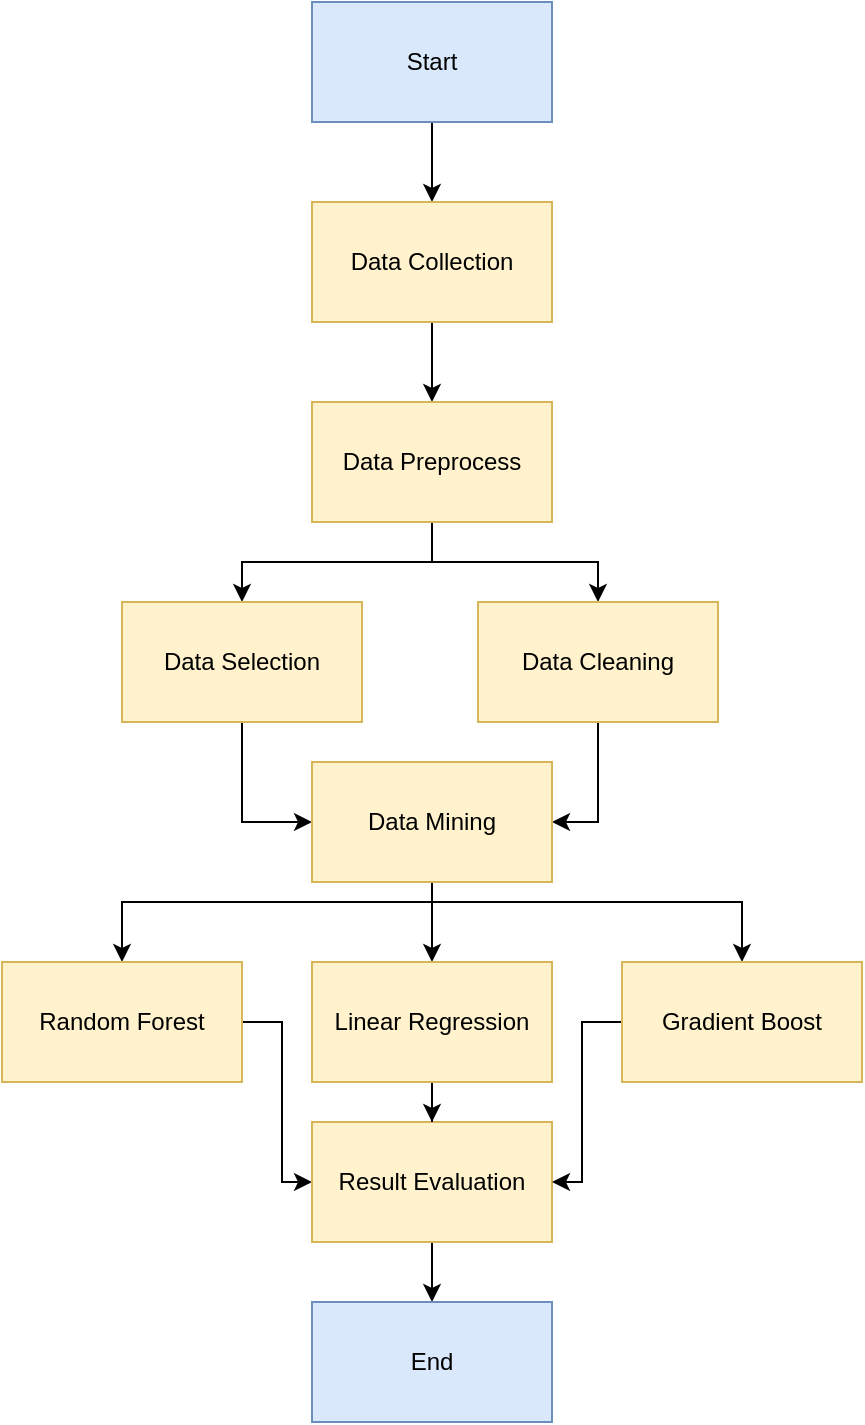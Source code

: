 <mxfile version="24.5.2" type="device">
  <diagram name="Page-1" id="Ea9ezm5jTCkAF6sLxRQj">
    <mxGraphModel dx="1843" dy="813" grid="1" gridSize="10" guides="1" tooltips="1" connect="1" arrows="1" fold="1" page="1" pageScale="1" pageWidth="850" pageHeight="1100" math="0" shadow="0">
      <root>
        <mxCell id="0" />
        <mxCell id="1" parent="0" />
        <mxCell id="a9SoEQROZhFhmeeJvQNm-13" style="edgeStyle=orthogonalEdgeStyle;rounded=0;orthogonalLoop=1;jettySize=auto;html=1;entryX=0.5;entryY=0;entryDx=0;entryDy=0;" parent="1" source="a9SoEQROZhFhmeeJvQNm-1" target="a9SoEQROZhFhmeeJvQNm-2" edge="1">
          <mxGeometry relative="1" as="geometry" />
        </mxCell>
        <mxCell id="a9SoEQROZhFhmeeJvQNm-1" value="Start" style="rounded=0;whiteSpace=wrap;html=1;fillColor=#dae8fc;strokeColor=#6c8ebf;" parent="1" vertex="1">
          <mxGeometry x="365" y="200" width="120" height="60" as="geometry" />
        </mxCell>
        <mxCell id="a9SoEQROZhFhmeeJvQNm-14" style="edgeStyle=orthogonalEdgeStyle;rounded=0;orthogonalLoop=1;jettySize=auto;html=1;entryX=0.5;entryY=0;entryDx=0;entryDy=0;" parent="1" source="a9SoEQROZhFhmeeJvQNm-2" target="a9SoEQROZhFhmeeJvQNm-3" edge="1">
          <mxGeometry relative="1" as="geometry" />
        </mxCell>
        <mxCell id="a9SoEQROZhFhmeeJvQNm-2" value="Data Collection" style="rounded=0;whiteSpace=wrap;html=1;fillColor=#fff2cc;strokeColor=#d6b656;" parent="1" vertex="1">
          <mxGeometry x="365" y="300" width="120" height="60" as="geometry" />
        </mxCell>
        <mxCell id="a9SoEQROZhFhmeeJvQNm-15" style="edgeStyle=orthogonalEdgeStyle;rounded=0;orthogonalLoop=1;jettySize=auto;html=1;entryX=0.5;entryY=0;entryDx=0;entryDy=0;" parent="1" source="a9SoEQROZhFhmeeJvQNm-3" target="a9SoEQROZhFhmeeJvQNm-6" edge="1">
          <mxGeometry relative="1" as="geometry" />
        </mxCell>
        <mxCell id="a9SoEQROZhFhmeeJvQNm-16" style="edgeStyle=orthogonalEdgeStyle;rounded=0;orthogonalLoop=1;jettySize=auto;html=1;entryX=0.5;entryY=0;entryDx=0;entryDy=0;" parent="1" source="a9SoEQROZhFhmeeJvQNm-3" target="a9SoEQROZhFhmeeJvQNm-4" edge="1">
          <mxGeometry relative="1" as="geometry" />
        </mxCell>
        <mxCell id="a9SoEQROZhFhmeeJvQNm-3" value="Data Preprocess" style="rounded=0;whiteSpace=wrap;html=1;fillColor=#fff2cc;strokeColor=#d6b656;" parent="1" vertex="1">
          <mxGeometry x="365" y="400" width="120" height="60" as="geometry" />
        </mxCell>
        <mxCell id="a9SoEQROZhFhmeeJvQNm-18" style="edgeStyle=orthogonalEdgeStyle;rounded=0;orthogonalLoop=1;jettySize=auto;html=1;entryX=1;entryY=0.5;entryDx=0;entryDy=0;" parent="1" source="a9SoEQROZhFhmeeJvQNm-4" target="a9SoEQROZhFhmeeJvQNm-8" edge="1">
          <mxGeometry relative="1" as="geometry" />
        </mxCell>
        <mxCell id="a9SoEQROZhFhmeeJvQNm-4" value="Data Cleaning" style="rounded=0;whiteSpace=wrap;html=1;fillColor=#fff2cc;strokeColor=#d6b656;" parent="1" vertex="1">
          <mxGeometry x="448" y="500" width="120" height="60" as="geometry" />
        </mxCell>
        <mxCell id="a9SoEQROZhFhmeeJvQNm-17" style="edgeStyle=orthogonalEdgeStyle;rounded=0;orthogonalLoop=1;jettySize=auto;html=1;entryX=0;entryY=0.5;entryDx=0;entryDy=0;" parent="1" source="a9SoEQROZhFhmeeJvQNm-6" target="a9SoEQROZhFhmeeJvQNm-8" edge="1">
          <mxGeometry relative="1" as="geometry" />
        </mxCell>
        <mxCell id="a9SoEQROZhFhmeeJvQNm-6" value="Data Selection" style="rounded=0;whiteSpace=wrap;html=1;fillColor=#fff2cc;strokeColor=#d6b656;" parent="1" vertex="1">
          <mxGeometry x="270" y="500" width="120" height="60" as="geometry" />
        </mxCell>
        <mxCell id="LziMF2JXRMm4019k1miu-2" style="edgeStyle=orthogonalEdgeStyle;rounded=0;orthogonalLoop=1;jettySize=auto;html=1;entryX=0.5;entryY=0;entryDx=0;entryDy=0;" edge="1" parent="1" source="a9SoEQROZhFhmeeJvQNm-8" target="a9SoEQROZhFhmeeJvQNm-9">
          <mxGeometry relative="1" as="geometry">
            <Array as="points">
              <mxPoint x="425" y="650" />
              <mxPoint x="270" y="650" />
            </Array>
          </mxGeometry>
        </mxCell>
        <mxCell id="LziMF2JXRMm4019k1miu-3" style="edgeStyle=orthogonalEdgeStyle;rounded=0;orthogonalLoop=1;jettySize=auto;html=1;entryX=0.5;entryY=0;entryDx=0;entryDy=0;" edge="1" parent="1" source="a9SoEQROZhFhmeeJvQNm-8" target="TgF2eUJxjwI0m_D20mRP-1">
          <mxGeometry relative="1" as="geometry">
            <Array as="points">
              <mxPoint x="425" y="650" />
              <mxPoint x="580" y="650" />
            </Array>
          </mxGeometry>
        </mxCell>
        <mxCell id="LziMF2JXRMm4019k1miu-5" style="edgeStyle=orthogonalEdgeStyle;rounded=0;orthogonalLoop=1;jettySize=auto;html=1;entryX=0.5;entryY=0;entryDx=0;entryDy=0;" edge="1" parent="1" source="a9SoEQROZhFhmeeJvQNm-8" target="LziMF2JXRMm4019k1miu-4">
          <mxGeometry relative="1" as="geometry" />
        </mxCell>
        <mxCell id="a9SoEQROZhFhmeeJvQNm-8" value="Data Mining" style="rounded=0;whiteSpace=wrap;html=1;fillColor=#fff2cc;strokeColor=#d6b656;" parent="1" vertex="1">
          <mxGeometry x="365" y="580" width="120" height="60" as="geometry" />
        </mxCell>
        <mxCell id="a9SoEQROZhFhmeeJvQNm-21" style="edgeStyle=orthogonalEdgeStyle;rounded=0;orthogonalLoop=1;jettySize=auto;html=1;entryX=0;entryY=0.5;entryDx=0;entryDy=0;" parent="1" source="a9SoEQROZhFhmeeJvQNm-9" target="a9SoEQROZhFhmeeJvQNm-11" edge="1">
          <mxGeometry relative="1" as="geometry">
            <Array as="points">
              <mxPoint x="350" y="710" />
              <mxPoint x="350" y="790" />
            </Array>
          </mxGeometry>
        </mxCell>
        <mxCell id="a9SoEQROZhFhmeeJvQNm-9" value="Random Forest" style="rounded=0;whiteSpace=wrap;html=1;fillColor=#fff2cc;strokeColor=#d6b656;" parent="1" vertex="1">
          <mxGeometry x="210" y="680" width="120" height="60" as="geometry" />
        </mxCell>
        <mxCell id="a9SoEQROZhFhmeeJvQNm-23" style="edgeStyle=orthogonalEdgeStyle;rounded=0;orthogonalLoop=1;jettySize=auto;html=1;entryX=0.5;entryY=0;entryDx=0;entryDy=0;" parent="1" source="a9SoEQROZhFhmeeJvQNm-11" edge="1" target="TgF2eUJxjwI0m_D20mRP-5">
          <mxGeometry relative="1" as="geometry">
            <mxPoint x="425" y="840" as="targetPoint" />
          </mxGeometry>
        </mxCell>
        <mxCell id="a9SoEQROZhFhmeeJvQNm-11" value="Result Evaluation" style="rounded=0;whiteSpace=wrap;html=1;fillColor=#fff2cc;strokeColor=#d6b656;" parent="1" vertex="1">
          <mxGeometry x="365" y="760" width="120" height="60" as="geometry" />
        </mxCell>
        <mxCell id="TgF2eUJxjwI0m_D20mRP-4" style="edgeStyle=orthogonalEdgeStyle;rounded=0;orthogonalLoop=1;jettySize=auto;html=1;entryX=1;entryY=0.5;entryDx=0;entryDy=0;" parent="1" source="TgF2eUJxjwI0m_D20mRP-1" target="a9SoEQROZhFhmeeJvQNm-11" edge="1">
          <mxGeometry relative="1" as="geometry">
            <Array as="points">
              <mxPoint x="500" y="710" />
              <mxPoint x="500" y="790" />
            </Array>
          </mxGeometry>
        </mxCell>
        <mxCell id="TgF2eUJxjwI0m_D20mRP-1" value="Gradient Boost" style="rounded=0;whiteSpace=wrap;html=1;fillColor=#fff2cc;strokeColor=#d6b656;" parent="1" vertex="1">
          <mxGeometry x="520" y="680" width="120" height="60" as="geometry" />
        </mxCell>
        <mxCell id="TgF2eUJxjwI0m_D20mRP-5" value="End" style="rounded=0;whiteSpace=wrap;html=1;fillColor=#dae8fc;strokeColor=#6c8ebf;" parent="1" vertex="1">
          <mxGeometry x="365" y="850" width="120" height="60" as="geometry" />
        </mxCell>
        <mxCell id="LziMF2JXRMm4019k1miu-6" style="edgeStyle=orthogonalEdgeStyle;rounded=0;orthogonalLoop=1;jettySize=auto;html=1;entryX=0.5;entryY=0;entryDx=0;entryDy=0;" edge="1" parent="1" source="LziMF2JXRMm4019k1miu-4" target="a9SoEQROZhFhmeeJvQNm-11">
          <mxGeometry relative="1" as="geometry" />
        </mxCell>
        <mxCell id="LziMF2JXRMm4019k1miu-4" value="Linear Regression" style="rounded=0;whiteSpace=wrap;html=1;fillColor=#fff2cc;strokeColor=#d6b656;" vertex="1" parent="1">
          <mxGeometry x="365" y="680" width="120" height="60" as="geometry" />
        </mxCell>
      </root>
    </mxGraphModel>
  </diagram>
</mxfile>
